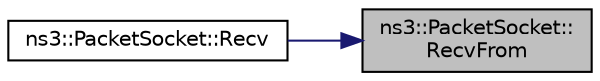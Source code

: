 digraph "ns3::PacketSocket::RecvFrom"
{
 // LATEX_PDF_SIZE
  edge [fontname="Helvetica",fontsize="10",labelfontname="Helvetica",labelfontsize="10"];
  node [fontname="Helvetica",fontsize="10",shape=record];
  rankdir="RL";
  Node1 [label="ns3::PacketSocket::\lRecvFrom",height=0.2,width=0.4,color="black", fillcolor="grey75", style="filled", fontcolor="black",tooltip="Read a single packet from the socket and retrieve the sender address."];
  Node1 -> Node2 [dir="back",color="midnightblue",fontsize="10",style="solid",fontname="Helvetica"];
  Node2 [label="ns3::PacketSocket::Recv",height=0.2,width=0.4,color="black", fillcolor="white", style="filled",URL="$classns3_1_1_packet_socket.html#a8f19cc86b32a0a80a2738be64e05b202",tooltip="Read data from the socket."];
}
